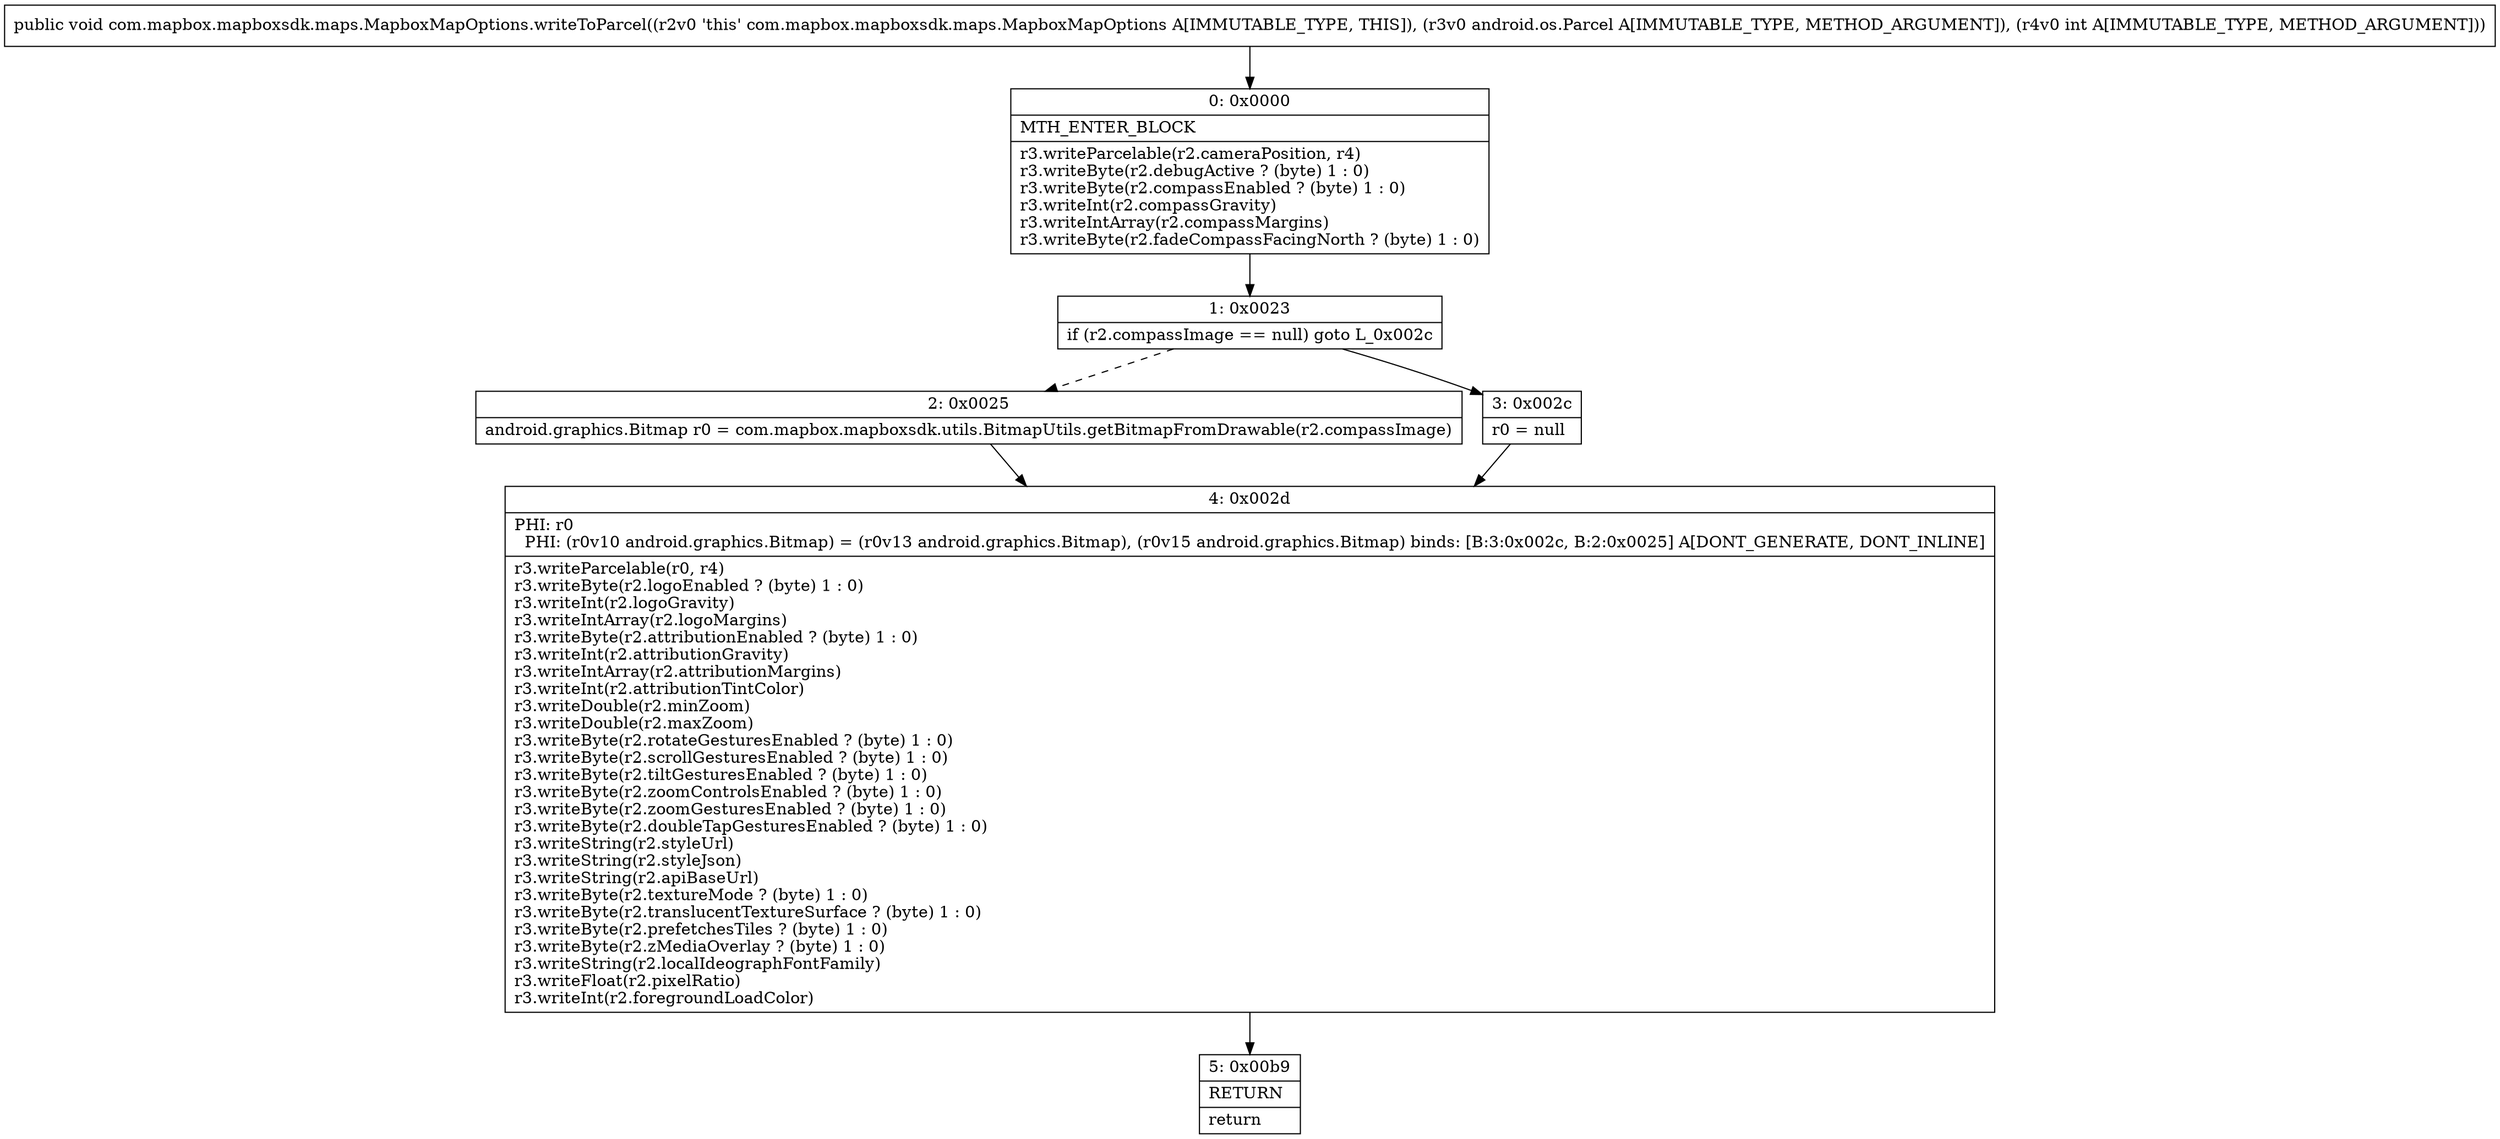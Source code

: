 digraph "CFG forcom.mapbox.mapboxsdk.maps.MapboxMapOptions.writeToParcel(Landroid\/os\/Parcel;I)V" {
Node_0 [shape=record,label="{0\:\ 0x0000|MTH_ENTER_BLOCK\l|r3.writeParcelable(r2.cameraPosition, r4)\lr3.writeByte(r2.debugActive ? (byte) 1 : 0)\lr3.writeByte(r2.compassEnabled ? (byte) 1 : 0)\lr3.writeInt(r2.compassGravity)\lr3.writeIntArray(r2.compassMargins)\lr3.writeByte(r2.fadeCompassFacingNorth ? (byte) 1 : 0)\l}"];
Node_1 [shape=record,label="{1\:\ 0x0023|if (r2.compassImage == null) goto L_0x002c\l}"];
Node_2 [shape=record,label="{2\:\ 0x0025|android.graphics.Bitmap r0 = com.mapbox.mapboxsdk.utils.BitmapUtils.getBitmapFromDrawable(r2.compassImage)\l}"];
Node_3 [shape=record,label="{3\:\ 0x002c|r0 = null\l}"];
Node_4 [shape=record,label="{4\:\ 0x002d|PHI: r0 \l  PHI: (r0v10 android.graphics.Bitmap) = (r0v13 android.graphics.Bitmap), (r0v15 android.graphics.Bitmap) binds: [B:3:0x002c, B:2:0x0025] A[DONT_GENERATE, DONT_INLINE]\l|r3.writeParcelable(r0, r4)\lr3.writeByte(r2.logoEnabled ? (byte) 1 : 0)\lr3.writeInt(r2.logoGravity)\lr3.writeIntArray(r2.logoMargins)\lr3.writeByte(r2.attributionEnabled ? (byte) 1 : 0)\lr3.writeInt(r2.attributionGravity)\lr3.writeIntArray(r2.attributionMargins)\lr3.writeInt(r2.attributionTintColor)\lr3.writeDouble(r2.minZoom)\lr3.writeDouble(r2.maxZoom)\lr3.writeByte(r2.rotateGesturesEnabled ? (byte) 1 : 0)\lr3.writeByte(r2.scrollGesturesEnabled ? (byte) 1 : 0)\lr3.writeByte(r2.tiltGesturesEnabled ? (byte) 1 : 0)\lr3.writeByte(r2.zoomControlsEnabled ? (byte) 1 : 0)\lr3.writeByte(r2.zoomGesturesEnabled ? (byte) 1 : 0)\lr3.writeByte(r2.doubleTapGesturesEnabled ? (byte) 1 : 0)\lr3.writeString(r2.styleUrl)\lr3.writeString(r2.styleJson)\lr3.writeString(r2.apiBaseUrl)\lr3.writeByte(r2.textureMode ? (byte) 1 : 0)\lr3.writeByte(r2.translucentTextureSurface ? (byte) 1 : 0)\lr3.writeByte(r2.prefetchesTiles ? (byte) 1 : 0)\lr3.writeByte(r2.zMediaOverlay ? (byte) 1 : 0)\lr3.writeString(r2.localIdeographFontFamily)\lr3.writeFloat(r2.pixelRatio)\lr3.writeInt(r2.foregroundLoadColor)\l}"];
Node_5 [shape=record,label="{5\:\ 0x00b9|RETURN\l|return\l}"];
MethodNode[shape=record,label="{public void com.mapbox.mapboxsdk.maps.MapboxMapOptions.writeToParcel((r2v0 'this' com.mapbox.mapboxsdk.maps.MapboxMapOptions A[IMMUTABLE_TYPE, THIS]), (r3v0 android.os.Parcel A[IMMUTABLE_TYPE, METHOD_ARGUMENT]), (r4v0 int A[IMMUTABLE_TYPE, METHOD_ARGUMENT])) }"];
MethodNode -> Node_0;
Node_0 -> Node_1;
Node_1 -> Node_2[style=dashed];
Node_1 -> Node_3;
Node_2 -> Node_4;
Node_3 -> Node_4;
Node_4 -> Node_5;
}

